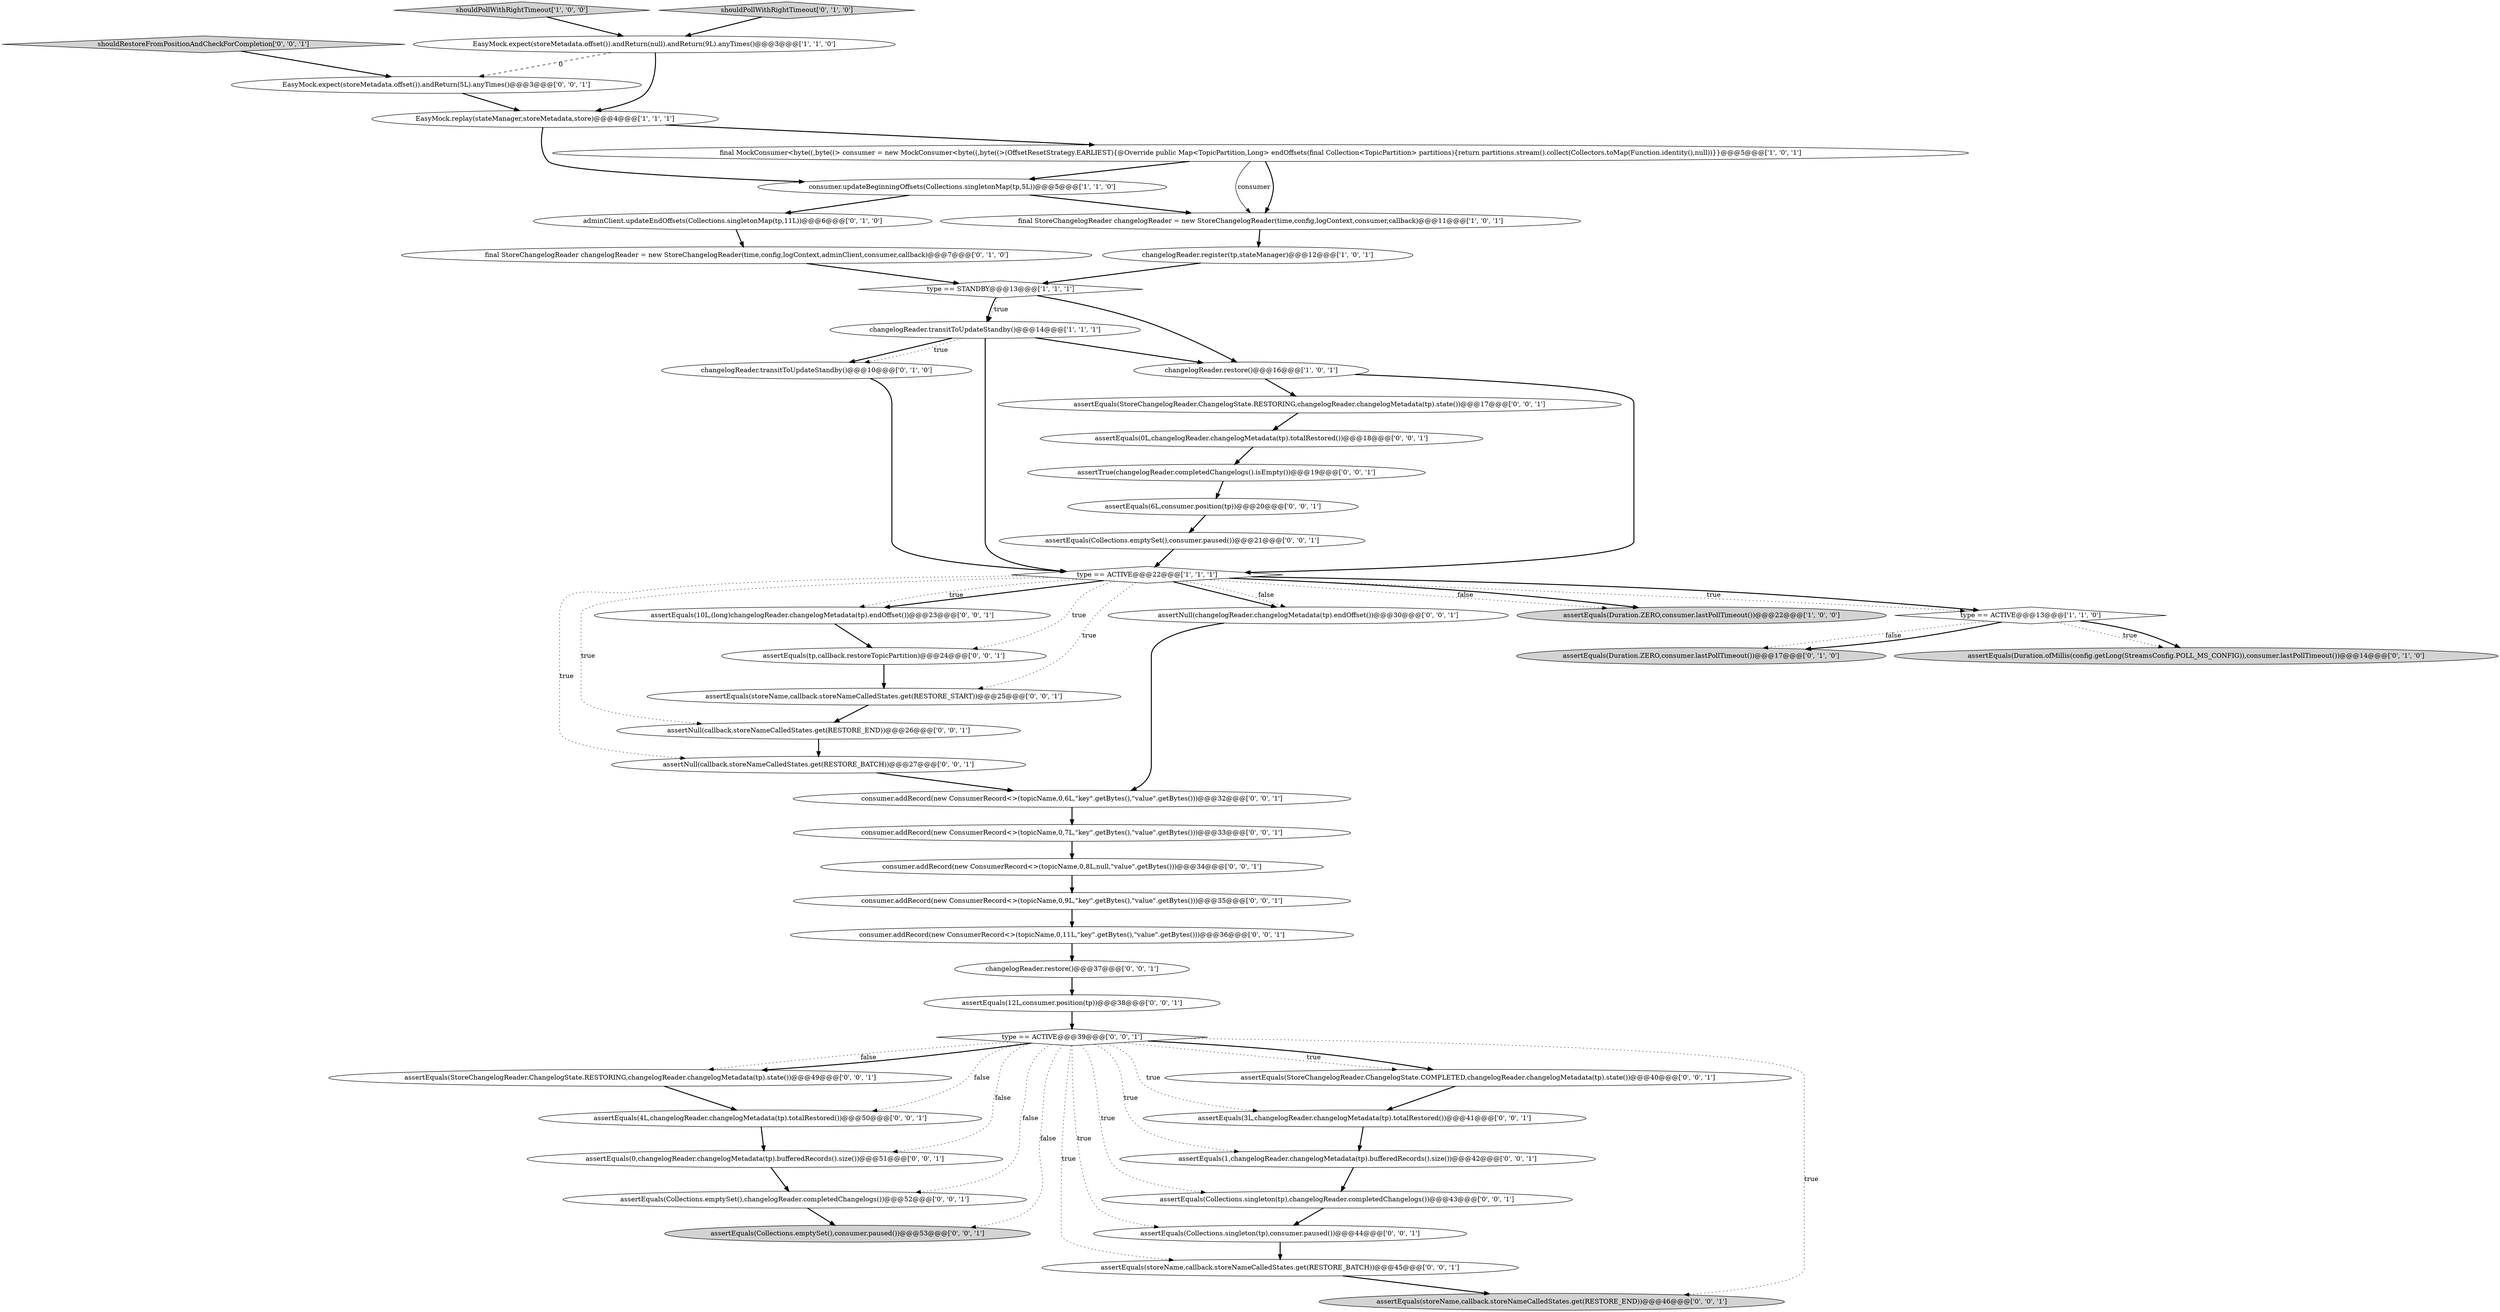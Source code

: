 digraph {
44 [style = filled, label = "assertEquals(6L,consumer.position(tp))@@@20@@@['0', '0', '1']", fillcolor = white, shape = ellipse image = "AAA0AAABBB3BBB"];
39 [style = filled, label = "assertEquals(4L,changelogReader.changelogMetadata(tp).totalRestored())@@@50@@@['0', '0', '1']", fillcolor = white, shape = ellipse image = "AAA0AAABBB3BBB"];
46 [style = filled, label = "consumer.addRecord(new ConsumerRecord<>(topicName,0,7L,\"key\".getBytes(),\"value\".getBytes()))@@@33@@@['0', '0', '1']", fillcolor = white, shape = ellipse image = "AAA0AAABBB3BBB"];
37 [style = filled, label = "assertEquals(StoreChangelogReader.ChangelogState.RESTORING,changelogReader.changelogMetadata(tp).state())@@@49@@@['0', '0', '1']", fillcolor = white, shape = ellipse image = "AAA0AAABBB3BBB"];
7 [style = filled, label = "shouldPollWithRightTimeout['1', '0', '0']", fillcolor = lightgray, shape = diamond image = "AAA0AAABBB1BBB"];
34 [style = filled, label = "consumer.addRecord(new ConsumerRecord<>(topicName,0,11L,\"key\".getBytes(),\"value\".getBytes()))@@@36@@@['0', '0', '1']", fillcolor = white, shape = ellipse image = "AAA0AAABBB3BBB"];
23 [style = filled, label = "assertTrue(changelogReader.completedChangelogs().isEmpty())@@@19@@@['0', '0', '1']", fillcolor = white, shape = ellipse image = "AAA0AAABBB3BBB"];
33 [style = filled, label = "assertEquals(Collections.emptySet(),consumer.paused())@@@21@@@['0', '0', '1']", fillcolor = white, shape = ellipse image = "AAA0AAABBB3BBB"];
17 [style = filled, label = "changelogReader.transitToUpdateStandby()@@@10@@@['0', '1', '0']", fillcolor = white, shape = ellipse image = "AAA0AAABBB2BBB"];
45 [style = filled, label = "assertNull(callback.storeNameCalledStates.get(RESTORE_END))@@@26@@@['0', '0', '1']", fillcolor = white, shape = ellipse image = "AAA0AAABBB3BBB"];
43 [style = filled, label = "consumer.addRecord(new ConsumerRecord<>(topicName,0,8L,null,\"value\".getBytes()))@@@34@@@['0', '0', '1']", fillcolor = white, shape = ellipse image = "AAA0AAABBB3BBB"];
50 [style = filled, label = "assertNull(callback.storeNameCalledStates.get(RESTORE_BATCH))@@@27@@@['0', '0', '1']", fillcolor = white, shape = ellipse image = "AAA0AAABBB3BBB"];
18 [style = filled, label = "adminClient.updateEndOffsets(Collections.singletonMap(tp,11L))@@@6@@@['0', '1', '0']", fillcolor = white, shape = ellipse image = "AAA0AAABBB2BBB"];
6 [style = filled, label = "changelogReader.restore()@@@16@@@['1', '0', '1']", fillcolor = white, shape = ellipse image = "AAA0AAABBB1BBB"];
27 [style = filled, label = "changelogReader.restore()@@@37@@@['0', '0', '1']", fillcolor = white, shape = ellipse image = "AAA0AAABBB3BBB"];
16 [style = filled, label = "shouldPollWithRightTimeout['0', '1', '0']", fillcolor = lightgray, shape = diamond image = "AAA0AAABBB2BBB"];
38 [style = filled, label = "assertEquals(Collections.emptySet(),consumer.paused())@@@53@@@['0', '0', '1']", fillcolor = lightgray, shape = ellipse image = "AAA0AAABBB3BBB"];
14 [style = filled, label = "assertEquals(Duration.ofMillis(config.getLong(StreamsConfig.POLL_MS_CONFIG)),consumer.lastPollTimeout())@@@14@@@['0', '1', '0']", fillcolor = lightgray, shape = ellipse image = "AAA0AAABBB2BBB"];
41 [style = filled, label = "EasyMock.expect(storeMetadata.offset()).andReturn(5L).anyTimes()@@@3@@@['0', '0', '1']", fillcolor = white, shape = ellipse image = "AAA0AAABBB3BBB"];
32 [style = filled, label = "assertEquals(storeName,callback.storeNameCalledStates.get(RESTORE_END))@@@46@@@['0', '0', '1']", fillcolor = lightgray, shape = ellipse image = "AAA0AAABBB3BBB"];
11 [style = filled, label = "final MockConsumer<byte((,byte((> consumer = new MockConsumer<byte((,byte((>(OffsetResetStrategy.EARLIEST){@Override public Map<TopicPartition,Long> endOffsets(final Collection<TopicPartition> partitions){return partitions.stream().collect(Collectors.toMap(Function.identity(),null))}}@@@5@@@['1', '0', '1']", fillcolor = white, shape = ellipse image = "AAA0AAABBB1BBB"];
28 [style = filled, label = "assertEquals(3L,changelogReader.changelogMetadata(tp).totalRestored())@@@41@@@['0', '0', '1']", fillcolor = white, shape = ellipse image = "AAA0AAABBB3BBB"];
48 [style = filled, label = "assertEquals(StoreChangelogReader.ChangelogState.COMPLETED,changelogReader.changelogMetadata(tp).state())@@@40@@@['0', '0', '1']", fillcolor = white, shape = ellipse image = "AAA0AAABBB3BBB"];
8 [style = filled, label = "consumer.updateBeginningOffsets(Collections.singletonMap(tp,5L))@@@5@@@['1', '1', '0']", fillcolor = white, shape = ellipse image = "AAA0AAABBB1BBB"];
10 [style = filled, label = "EasyMock.replay(stateManager,storeMetadata,store)@@@4@@@['1', '1', '1']", fillcolor = white, shape = ellipse image = "AAA0AAABBB1BBB"];
20 [style = filled, label = "consumer.addRecord(new ConsumerRecord<>(topicName,0,6L,\"key\".getBytes(),\"value\".getBytes()))@@@32@@@['0', '0', '1']", fillcolor = white, shape = ellipse image = "AAA0AAABBB3BBB"];
49 [style = filled, label = "consumer.addRecord(new ConsumerRecord<>(topicName,0,9L,\"key\".getBytes(),\"value\".getBytes()))@@@35@@@['0', '0', '1']", fillcolor = white, shape = ellipse image = "AAA0AAABBB3BBB"];
12 [style = filled, label = "final StoreChangelogReader changelogReader = new StoreChangelogReader(time,config,logContext,consumer,callback)@@@11@@@['1', '0', '1']", fillcolor = white, shape = ellipse image = "AAA0AAABBB1BBB"];
26 [style = filled, label = "assertEquals(StoreChangelogReader.ChangelogState.RESTORING,changelogReader.changelogMetadata(tp).state())@@@17@@@['0', '0', '1']", fillcolor = white, shape = ellipse image = "AAA0AAABBB3BBB"];
13 [style = filled, label = "assertEquals(Duration.ZERO,consumer.lastPollTimeout())@@@17@@@['0', '1', '0']", fillcolor = lightgray, shape = ellipse image = "AAA0AAABBB2BBB"];
51 [style = filled, label = "assertEquals(Collections.emptySet(),changelogReader.completedChangelogs())@@@52@@@['0', '0', '1']", fillcolor = white, shape = ellipse image = "AAA0AAABBB3BBB"];
15 [style = filled, label = "final StoreChangelogReader changelogReader = new StoreChangelogReader(time,config,logContext,adminClient,consumer,callback)@@@7@@@['0', '1', '0']", fillcolor = white, shape = ellipse image = "AAA1AAABBB2BBB"];
5 [style = filled, label = "assertEquals(Duration.ZERO,consumer.lastPollTimeout())@@@22@@@['1', '0', '0']", fillcolor = lightgray, shape = ellipse image = "AAA0AAABBB1BBB"];
19 [style = filled, label = "assertEquals(Collections.singleton(tp),changelogReader.completedChangelogs())@@@43@@@['0', '0', '1']", fillcolor = white, shape = ellipse image = "AAA0AAABBB3BBB"];
25 [style = filled, label = "assertEquals(10L,(long)changelogReader.changelogMetadata(tp).endOffset())@@@23@@@['0', '0', '1']", fillcolor = white, shape = ellipse image = "AAA0AAABBB3BBB"];
35 [style = filled, label = "assertEquals(0L,changelogReader.changelogMetadata(tp).totalRestored())@@@18@@@['0', '0', '1']", fillcolor = white, shape = ellipse image = "AAA0AAABBB3BBB"];
3 [style = filled, label = "changelogReader.register(tp,stateManager)@@@12@@@['1', '0', '1']", fillcolor = white, shape = ellipse image = "AAA0AAABBB1BBB"];
1 [style = filled, label = "EasyMock.expect(storeMetadata.offset()).andReturn(null).andReturn(9L).anyTimes()@@@3@@@['1', '1', '0']", fillcolor = white, shape = ellipse image = "AAA0AAABBB1BBB"];
21 [style = filled, label = "assertEquals(Collections.singleton(tp),consumer.paused())@@@44@@@['0', '0', '1']", fillcolor = white, shape = ellipse image = "AAA0AAABBB3BBB"];
47 [style = filled, label = "assertEquals(storeName,callback.storeNameCalledStates.get(RESTORE_BATCH))@@@45@@@['0', '0', '1']", fillcolor = white, shape = ellipse image = "AAA0AAABBB3BBB"];
2 [style = filled, label = "type == ACTIVE@@@13@@@['1', '1', '0']", fillcolor = white, shape = diamond image = "AAA0AAABBB1BBB"];
36 [style = filled, label = "assertEquals(1,changelogReader.changelogMetadata(tp).bufferedRecords().size())@@@42@@@['0', '0', '1']", fillcolor = white, shape = ellipse image = "AAA0AAABBB3BBB"];
31 [style = filled, label = "assertEquals(12L,consumer.position(tp))@@@38@@@['0', '0', '1']", fillcolor = white, shape = ellipse image = "AAA0AAABBB3BBB"];
40 [style = filled, label = "shouldRestoreFromPositionAndCheckForCompletion['0', '0', '1']", fillcolor = lightgray, shape = diamond image = "AAA0AAABBB3BBB"];
22 [style = filled, label = "assertEquals(0,changelogReader.changelogMetadata(tp).bufferedRecords().size())@@@51@@@['0', '0', '1']", fillcolor = white, shape = ellipse image = "AAA0AAABBB3BBB"];
24 [style = filled, label = "assertEquals(tp,callback.restoreTopicPartition)@@@24@@@['0', '0', '1']", fillcolor = white, shape = ellipse image = "AAA0AAABBB3BBB"];
42 [style = filled, label = "assertEquals(storeName,callback.storeNameCalledStates.get(RESTORE_START))@@@25@@@['0', '0', '1']", fillcolor = white, shape = ellipse image = "AAA0AAABBB3BBB"];
30 [style = filled, label = "type == ACTIVE@@@39@@@['0', '0', '1']", fillcolor = white, shape = diamond image = "AAA0AAABBB3BBB"];
4 [style = filled, label = "type == STANDBY@@@13@@@['1', '1', '1']", fillcolor = white, shape = diamond image = "AAA0AAABBB1BBB"];
29 [style = filled, label = "assertNull(changelogReader.changelogMetadata(tp).endOffset())@@@30@@@['0', '0', '1']", fillcolor = white, shape = ellipse image = "AAA0AAABBB3BBB"];
9 [style = filled, label = "changelogReader.transitToUpdateStandby()@@@14@@@['1', '1', '1']", fillcolor = white, shape = ellipse image = "AAA0AAABBB1BBB"];
0 [style = filled, label = "type == ACTIVE@@@22@@@['1', '1', '1']", fillcolor = white, shape = diamond image = "AAA0AAABBB1BBB"];
4->6 [style = bold, label=""];
30->19 [style = dotted, label="true"];
11->12 [style = bold, label=""];
26->35 [style = bold, label=""];
10->11 [style = bold, label=""];
30->21 [style = dotted, label="true"];
0->25 [style = bold, label=""];
0->45 [style = dotted, label="true"];
0->24 [style = dotted, label="true"];
30->37 [style = dotted, label="false"];
20->46 [style = bold, label=""];
16->1 [style = bold, label=""];
0->42 [style = dotted, label="true"];
30->22 [style = dotted, label="false"];
9->17 [style = bold, label=""];
4->9 [style = bold, label=""];
4->9 [style = dotted, label="true"];
39->22 [style = bold, label=""];
7->1 [style = bold, label=""];
0->50 [style = dotted, label="true"];
0->5 [style = dotted, label="false"];
30->48 [style = bold, label=""];
1->10 [style = bold, label=""];
36->19 [style = bold, label=""];
0->29 [style = bold, label=""];
50->20 [style = bold, label=""];
47->32 [style = bold, label=""];
2->14 [style = dotted, label="true"];
30->32 [style = dotted, label="true"];
30->51 [style = dotted, label="false"];
8->18 [style = bold, label=""];
1->41 [style = dashed, label="0"];
35->23 [style = bold, label=""];
11->12 [style = solid, label="consumer"];
2->13 [style = dotted, label="false"];
51->38 [style = bold, label=""];
46->43 [style = bold, label=""];
18->15 [style = bold, label=""];
0->2 [style = dotted, label="true"];
43->49 [style = bold, label=""];
30->28 [style = dotted, label="true"];
6->26 [style = bold, label=""];
2->13 [style = bold, label=""];
6->0 [style = bold, label=""];
15->4 [style = bold, label=""];
10->8 [style = bold, label=""];
24->42 [style = bold, label=""];
9->0 [style = bold, label=""];
9->17 [style = dotted, label="true"];
21->47 [style = bold, label=""];
9->6 [style = bold, label=""];
30->38 [style = dotted, label="false"];
40->41 [style = bold, label=""];
11->8 [style = bold, label=""];
12->3 [style = bold, label=""];
41->10 [style = bold, label=""];
22->51 [style = bold, label=""];
0->29 [style = dotted, label="false"];
31->30 [style = bold, label=""];
23->44 [style = bold, label=""];
45->50 [style = bold, label=""];
3->4 [style = bold, label=""];
17->0 [style = bold, label=""];
27->31 [style = bold, label=""];
30->36 [style = dotted, label="true"];
29->20 [style = bold, label=""];
30->48 [style = dotted, label="true"];
42->45 [style = bold, label=""];
0->25 [style = dotted, label="true"];
8->12 [style = bold, label=""];
30->37 [style = bold, label=""];
25->24 [style = bold, label=""];
19->21 [style = bold, label=""];
30->47 [style = dotted, label="true"];
48->28 [style = bold, label=""];
37->39 [style = bold, label=""];
28->36 [style = bold, label=""];
2->14 [style = bold, label=""];
0->2 [style = bold, label=""];
0->5 [style = bold, label=""];
49->34 [style = bold, label=""];
44->33 [style = bold, label=""];
33->0 [style = bold, label=""];
30->39 [style = dotted, label="false"];
34->27 [style = bold, label=""];
}
